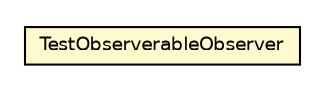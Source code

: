 #!/usr/local/bin/dot
#
# Class diagram 
# Generated by UMLGraph version 5.4 (http://www.umlgraph.org/)
#

digraph G {
	edge [fontname="Helvetica",fontsize=10,labelfontname="Helvetica",labelfontsize=10];
	node [fontname="Helvetica",fontsize=10,shape=plaintext];
	nodesep=0.25;
	ranksep=0.5;
	// jsl.observers.TestObserverableObserver
	c215092 [label=<<table title="jsl.observers.TestObserverableObserver" border="0" cellborder="1" cellspacing="0" cellpadding="2" port="p" bgcolor="lemonChiffon" href="./TestObserverableObserver.html">
		<tr><td><table border="0" cellspacing="0" cellpadding="1">
<tr><td align="center" balign="center"> TestObserverableObserver </td></tr>
		</table></td></tr>
		</table>>, URL="./TestObserverableObserver.html", fontname="Helvetica", fontcolor="black", fontsize=9.0];
}

